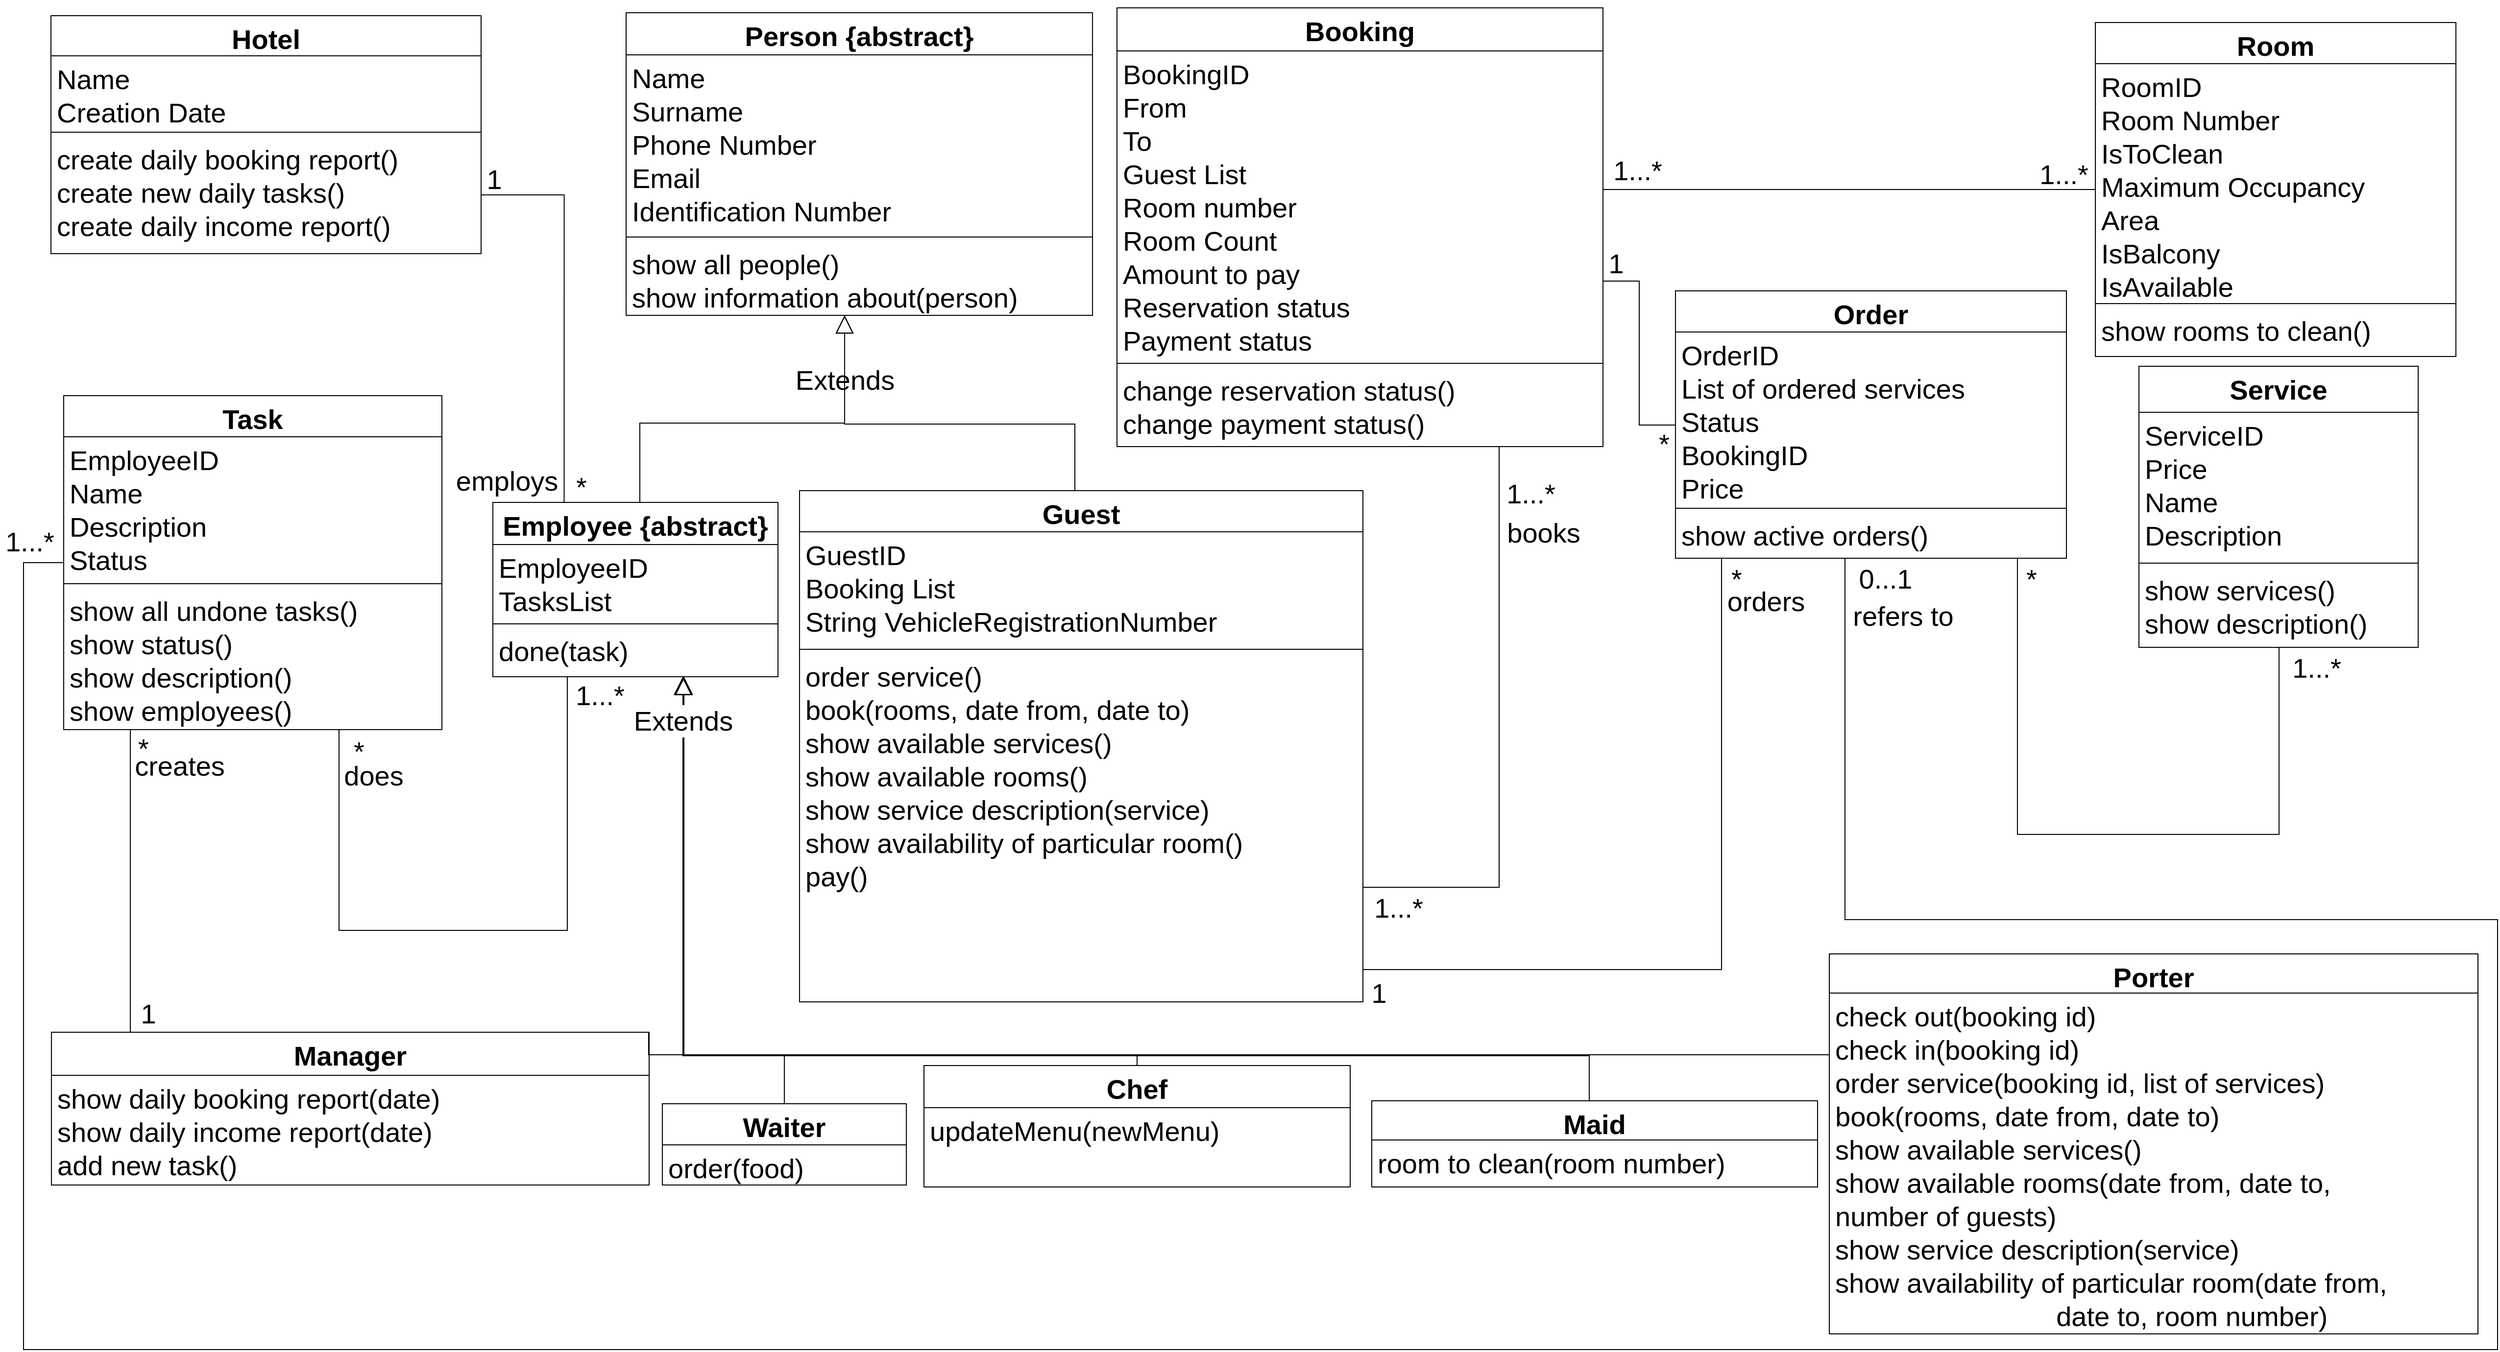 <mxfile version="16.5.2" type="github">
  <diagram name="Page-1" id="efa7a0a1-bf9b-a30e-e6df-94a7791c09e9">
    <mxGraphModel dx="4094" dy="2302" grid="0" gridSize="10" guides="1" tooltips="1" connect="1" arrows="1" fold="1" page="1" pageScale="1" pageWidth="826" pageHeight="1169" background="none" math="0" shadow="0">
      <root>
        <mxCell id="0" />
        <mxCell id="1" parent="0" />
        <mxCell id="ai49O4Mp9xUd7SfKjjoI-121" value="Chef" style="swimlane;fontStyle=1;align=center;verticalAlign=top;childLayout=stackLayout;horizontal=1;startSize=43;horizontalStack=0;resizeParent=1;resizeParentMax=0;resizeLast=0;collapsible=1;marginBottom=0;fontSize=28;" parent="1" vertex="1">
          <mxGeometry x="-176" y="64" width="435" height="124" as="geometry" />
        </mxCell>
        <mxCell id="ai49O4Mp9xUd7SfKjjoI-124" value="updateMenu(newMenu)" style="text;strokeColor=none;fillColor=none;align=left;verticalAlign=top;spacingLeft=4;spacingRight=4;overflow=hidden;rotatable=0;points=[[0,0.5],[1,0.5]];portConstraint=eastwest;fontSize=28;" parent="ai49O4Mp9xUd7SfKjjoI-121" vertex="1">
          <mxGeometry y="43" width="435" height="81" as="geometry" />
        </mxCell>
        <mxCell id="kFv9sooGO09x-evt4qj2-46" style="edgeStyle=orthogonalEdgeStyle;rounded=0;orthogonalLoop=1;jettySize=auto;html=1;fontSize=28;endArrow=none;endFill=0;" edge="1" parent="1" source="ai49O4Mp9xUd7SfKjjoI-125" target="ai49O4Mp9xUd7SfKjjoI-135">
          <mxGeometry relative="1" as="geometry">
            <mxPoint x="411" y="-295" as="targetPoint" />
            <Array as="points">
              <mxPoint x="411" y="-118" />
            </Array>
          </mxGeometry>
        </mxCell>
        <mxCell id="kFv9sooGO09x-evt4qj2-49" style="edgeStyle=orthogonalEdgeStyle;rounded=0;orthogonalLoop=1;jettySize=auto;html=1;fontSize=28;endArrow=none;endFill=0;" edge="1" parent="1" source="ai49O4Mp9xUd7SfKjjoI-125" target="ai49O4Mp9xUd7SfKjjoI-143">
          <mxGeometry relative="1" as="geometry">
            <Array as="points">
              <mxPoint x="638" y="-34" />
            </Array>
          </mxGeometry>
        </mxCell>
        <mxCell id="ai49O4Mp9xUd7SfKjjoI-125" value="Guest&#xa;" style="swimlane;fontStyle=1;align=center;verticalAlign=top;childLayout=stackLayout;horizontal=1;startSize=42;horizontalStack=0;resizeParent=1;resizeParentMax=0;resizeLast=0;collapsible=1;marginBottom=0;fontSize=28;" parent="1" vertex="1">
          <mxGeometry x="-303" y="-523" width="575" height="522" as="geometry" />
        </mxCell>
        <mxCell id="ai49O4Mp9xUd7SfKjjoI-126" value="GuestID&#xa;Booking List&#xa;String VehicleRegistrationNumber&#xa;" style="text;strokeColor=none;fillColor=none;align=left;verticalAlign=top;spacingLeft=4;spacingRight=4;overflow=hidden;rotatable=0;points=[[0,0.5],[1,0.5]];portConstraint=eastwest;fontSize=28;" parent="ai49O4Mp9xUd7SfKjjoI-125" vertex="1">
          <mxGeometry y="42" width="575" height="116" as="geometry" />
        </mxCell>
        <mxCell id="ai49O4Mp9xUd7SfKjjoI-127" value="" style="line;strokeWidth=1;fillColor=none;align=left;verticalAlign=middle;spacingTop=-1;spacingLeft=3;spacingRight=3;rotatable=0;labelPosition=right;points=[];portConstraint=eastwest;fontSize=28;" parent="ai49O4Mp9xUd7SfKjjoI-125" vertex="1">
          <mxGeometry y="158" width="575" height="8" as="geometry" />
        </mxCell>
        <mxCell id="ai49O4Mp9xUd7SfKjjoI-128" value="order service()&#xa;book(rooms, date from, date to)&#xa;show available services()&#xa;show available rooms()&#xa;show service description(service)&#xa;show availability of particular room()&#xa;pay()&#xa;&#xa;&#xa;&#xa;&#xa;" style="text;strokeColor=none;fillColor=none;align=left;verticalAlign=top;spacingLeft=4;spacingRight=4;overflow=hidden;rotatable=0;points=[[0,0.5],[1,0.5]];portConstraint=eastwest;fontSize=28;" parent="ai49O4Mp9xUd7SfKjjoI-125" vertex="1">
          <mxGeometry y="166" width="575" height="356" as="geometry" />
        </mxCell>
        <mxCell id="fnJD8WSs7R0ynfYZ3BSN-35" style="edgeStyle=orthogonalEdgeStyle;rounded=0;orthogonalLoop=1;jettySize=auto;html=1;endArrow=none;endFill=0;fontSize=28;" parent="1" source="ai49O4Mp9xUd7SfKjjoI-130" target="ai49O4Mp9xUd7SfKjjoI-135" edge="1">
          <mxGeometry relative="1" as="geometry">
            <Array as="points">
              <mxPoint x="657" y="-830" />
              <mxPoint x="657" y="-830" />
            </Array>
            <mxPoint x="792" y="-875" as="targetPoint" />
          </mxGeometry>
        </mxCell>
        <mxCell id="ai49O4Mp9xUd7SfKjjoI-130" value="Room&#xa;" style="swimlane;fontStyle=1;align=center;verticalAlign=top;childLayout=stackLayout;horizontal=1;startSize=42;horizontalStack=0;resizeParent=1;resizeParentMax=0;resizeLast=0;collapsible=1;marginBottom=0;fontSize=28;" parent="1" vertex="1">
          <mxGeometry x="1019.5" y="-1001" width="368" height="341" as="geometry" />
        </mxCell>
        <mxCell id="ai49O4Mp9xUd7SfKjjoI-131" value="RoomID&#xa;Room Number&#xa;IsToClean&#xa;Maximum Occupancy&#xa;Area&#xa;IsBalcony&#xa;IsAvailable" style="text;strokeColor=none;fillColor=none;align=left;verticalAlign=top;spacingLeft=4;spacingRight=4;overflow=hidden;rotatable=0;points=[[0,0.5],[1,0.5]];portConstraint=eastwest;fontSize=28;" parent="ai49O4Mp9xUd7SfKjjoI-130" vertex="1">
          <mxGeometry y="42" width="368" height="241" as="geometry" />
        </mxCell>
        <mxCell id="ai49O4Mp9xUd7SfKjjoI-132" value="" style="line;strokeWidth=1;fillColor=none;align=left;verticalAlign=middle;spacingTop=-1;spacingLeft=3;spacingRight=3;rotatable=0;labelPosition=right;points=[];portConstraint=eastwest;fontSize=28;" parent="ai49O4Mp9xUd7SfKjjoI-130" vertex="1">
          <mxGeometry y="283" width="368" height="8" as="geometry" />
        </mxCell>
        <mxCell id="ai49O4Mp9xUd7SfKjjoI-133" value="show rooms to clean()" style="text;strokeColor=none;fillColor=none;align=left;verticalAlign=top;spacingLeft=4;spacingRight=4;overflow=hidden;rotatable=0;points=[[0,0.5],[1,0.5]];portConstraint=eastwest;fontSize=28;" parent="ai49O4Mp9xUd7SfKjjoI-130" vertex="1">
          <mxGeometry y="291" width="368" height="50" as="geometry" />
        </mxCell>
        <mxCell id="kFv9sooGO09x-evt4qj2-64" style="edgeStyle=orthogonalEdgeStyle;rounded=0;orthogonalLoop=1;jettySize=auto;html=1;fontSize=28;endArrow=none;endFill=0;" edge="1" parent="1" source="ai49O4Mp9xUd7SfKjjoI-135" target="ai49O4Mp9xUd7SfKjjoI-143">
          <mxGeometry relative="1" as="geometry">
            <Array as="points">
              <mxPoint x="554" y="-737" />
              <mxPoint x="554" y="-590" />
            </Array>
          </mxGeometry>
        </mxCell>
        <mxCell id="ai49O4Mp9xUd7SfKjjoI-135" value="Booking&#xa;" style="swimlane;fontStyle=1;align=center;verticalAlign=top;childLayout=stackLayout;horizontal=1;startSize=44;horizontalStack=0;resizeParent=1;resizeParentMax=0;resizeLast=0;collapsible=1;marginBottom=0;fontSize=28;" parent="1" vertex="1">
          <mxGeometry x="21" y="-1016" width="496" height="448" as="geometry" />
        </mxCell>
        <mxCell id="ai49O4Mp9xUd7SfKjjoI-136" value="BookingID&#xa;From&#xa;To&#xa;Guest List&#xa;Room number&#xa;Room Count&#xa;Amount to pay&#xa;Reservation status&#xa;Payment status" style="text;strokeColor=none;fillColor=none;align=left;verticalAlign=top;spacingLeft=4;spacingRight=4;overflow=hidden;rotatable=0;points=[[0,0.5],[1,0.5]];portConstraint=eastwest;fontSize=28;" parent="ai49O4Mp9xUd7SfKjjoI-135" vertex="1">
          <mxGeometry y="44" width="496" height="315" as="geometry" />
        </mxCell>
        <mxCell id="ai49O4Mp9xUd7SfKjjoI-137" value="" style="line;strokeWidth=1;fillColor=none;align=left;verticalAlign=middle;spacingTop=-1;spacingLeft=3;spacingRight=3;rotatable=0;labelPosition=right;points=[];portConstraint=eastwest;fontSize=28;" parent="ai49O4Mp9xUd7SfKjjoI-135" vertex="1">
          <mxGeometry y="359" width="496" height="8" as="geometry" />
        </mxCell>
        <mxCell id="ai49O4Mp9xUd7SfKjjoI-138" value="change reservation status()&#xa;change payment status()&#xa;&#xa;" style="text;strokeColor=none;fillColor=none;align=left;verticalAlign=top;spacingLeft=4;spacingRight=4;overflow=hidden;rotatable=0;points=[[0,0.5],[1,0.5]];portConstraint=eastwest;fontSize=28;" parent="ai49O4Mp9xUd7SfKjjoI-135" vertex="1">
          <mxGeometry y="367" width="496" height="81" as="geometry" />
        </mxCell>
        <mxCell id="ai49O4Mp9xUd7SfKjjoI-139" value="Service&#xa;" style="swimlane;fontStyle=1;align=center;verticalAlign=top;childLayout=stackLayout;horizontal=1;startSize=47;horizontalStack=0;resizeParent=1;resizeParentMax=0;resizeLast=0;collapsible=1;marginBottom=0;fontSize=28;" parent="1" vertex="1">
          <mxGeometry x="1064" y="-650" width="285" height="287" as="geometry" />
        </mxCell>
        <mxCell id="ai49O4Mp9xUd7SfKjjoI-140" value="ServiceID&#xa;Price&#xa;Name&#xa;Description&#xa;&#xa;&#xa;&#xa;" style="text;strokeColor=none;fillColor=none;align=left;verticalAlign=top;spacingLeft=4;spacingRight=4;overflow=hidden;rotatable=0;points=[[0,0.5],[1,0.5]];portConstraint=eastwest;fontSize=28;" parent="ai49O4Mp9xUd7SfKjjoI-139" vertex="1">
          <mxGeometry y="47" width="285" height="150" as="geometry" />
        </mxCell>
        <mxCell id="ai49O4Mp9xUd7SfKjjoI-141" value="" style="line;strokeWidth=1;fillColor=none;align=left;verticalAlign=middle;spacingTop=-1;spacingLeft=3;spacingRight=3;rotatable=0;labelPosition=right;points=[];portConstraint=eastwest;fontSize=28;" parent="ai49O4Mp9xUd7SfKjjoI-139" vertex="1">
          <mxGeometry y="197" width="285" height="8" as="geometry" />
        </mxCell>
        <mxCell id="ai49O4Mp9xUd7SfKjjoI-142" value="show services()&#xa;show description()&#xa;" style="text;strokeColor=none;fillColor=none;align=left;verticalAlign=top;spacingLeft=4;spacingRight=4;overflow=hidden;rotatable=0;points=[[0,0.5],[1,0.5]];portConstraint=eastwest;fontStyle=0;fontSize=28;" parent="ai49O4Mp9xUd7SfKjjoI-139" vertex="1">
          <mxGeometry y="205" width="285" height="82" as="geometry" />
        </mxCell>
        <mxCell id="kFv9sooGO09x-evt4qj2-54" style="edgeStyle=orthogonalEdgeStyle;rounded=0;orthogonalLoop=1;jettySize=auto;html=1;fontSize=28;endArrow=none;endFill=0;" edge="1" parent="1" source="ai49O4Mp9xUd7SfKjjoI-143" target="ai49O4Mp9xUd7SfKjjoI-139">
          <mxGeometry relative="1" as="geometry">
            <mxPoint x="1093" y="-172" as="targetPoint" />
            <Array as="points">
              <mxPoint x="940" y="-172" />
              <mxPoint x="1207" y="-172" />
            </Array>
          </mxGeometry>
        </mxCell>
        <mxCell id="ai49O4Mp9xUd7SfKjjoI-143" value="Order" style="swimlane;fontStyle=1;align=center;verticalAlign=top;childLayout=stackLayout;horizontal=1;startSize=42;horizontalStack=0;resizeParent=1;resizeParentMax=0;resizeLast=0;collapsible=1;marginBottom=0;fontSize=28;" parent="1" vertex="1">
          <mxGeometry x="591" y="-727" width="399" height="273" as="geometry" />
        </mxCell>
        <mxCell id="ai49O4Mp9xUd7SfKjjoI-144" value="OrderID&#xa;List of ordered services&#xa;Status&#xa;BookingID&#xa;Price&#xa;&#xa;&#xa;" style="text;strokeColor=none;fillColor=none;align=left;verticalAlign=top;spacingLeft=4;spacingRight=4;overflow=hidden;rotatable=0;points=[[0,0.5],[1,0.5]];portConstraint=eastwest;fontSize=28;" parent="ai49O4Mp9xUd7SfKjjoI-143" vertex="1">
          <mxGeometry y="42" width="399" height="176" as="geometry" />
        </mxCell>
        <mxCell id="ai49O4Mp9xUd7SfKjjoI-145" value="" style="line;strokeWidth=1;fillColor=none;align=left;verticalAlign=middle;spacingTop=-1;spacingLeft=3;spacingRight=3;rotatable=0;labelPosition=right;points=[];portConstraint=eastwest;fontSize=28;" parent="ai49O4Mp9xUd7SfKjjoI-143" vertex="1">
          <mxGeometry y="218" width="399" height="8" as="geometry" />
        </mxCell>
        <mxCell id="ai49O4Mp9xUd7SfKjjoI-146" value="show active orders()" style="text;strokeColor=none;fillColor=none;align=left;verticalAlign=top;spacingLeft=4;spacingRight=4;overflow=hidden;rotatable=0;points=[[0,0.5],[1,0.5]];portConstraint=eastwest;fontSize=28;" parent="ai49O4Mp9xUd7SfKjjoI-143" vertex="1">
          <mxGeometry y="226" width="399" height="47" as="geometry" />
        </mxCell>
        <mxCell id="ai49O4Mp9xUd7SfKjjoI-163" value="Employee {abstract}" style="swimlane;fontStyle=1;align=center;verticalAlign=top;childLayout=stackLayout;horizontal=1;startSize=43;horizontalStack=0;resizeParent=1;resizeParentMax=0;resizeLast=0;collapsible=1;marginBottom=0;fontSize=28;" parent="1" vertex="1">
          <mxGeometry x="-616" y="-511" width="291" height="178" as="geometry" />
        </mxCell>
        <mxCell id="ai49O4Mp9xUd7SfKjjoI-164" value="EmployeeID&#xa;TasksList&#xa;" style="text;strokeColor=none;fillColor=none;align=left;verticalAlign=top;spacingLeft=4;spacingRight=4;overflow=hidden;rotatable=0;points=[[0,0.5],[1,0.5]];portConstraint=eastwest;fontSize=28;" parent="ai49O4Mp9xUd7SfKjjoI-163" vertex="1">
          <mxGeometry y="43" width="291" height="77" as="geometry" />
        </mxCell>
        <mxCell id="ai49O4Mp9xUd7SfKjjoI-165" value="" style="line;strokeWidth=1;fillColor=none;align=left;verticalAlign=middle;spacingTop=-1;spacingLeft=3;spacingRight=3;rotatable=0;labelPosition=right;points=[];portConstraint=eastwest;fontSize=28;" parent="ai49O4Mp9xUd7SfKjjoI-163" vertex="1">
          <mxGeometry y="120" width="291" height="8" as="geometry" />
        </mxCell>
        <mxCell id="ai49O4Mp9xUd7SfKjjoI-166" value="done(task)" style="text;strokeColor=none;fillColor=none;align=left;verticalAlign=top;spacingLeft=4;spacingRight=4;overflow=hidden;rotatable=0;points=[[0,0.5],[1,0.5]];portConstraint=eastwest;fontSize=28;" parent="ai49O4Mp9xUd7SfKjjoI-163" vertex="1">
          <mxGeometry y="128" width="291" height="50" as="geometry" />
        </mxCell>
        <mxCell id="ai49O4Mp9xUd7SfKjjoI-167" value="Porter&#xa;" style="swimlane;fontStyle=1;align=center;verticalAlign=top;childLayout=stackLayout;horizontal=1;startSize=40;horizontalStack=0;resizeParent=1;resizeParentMax=0;resizeLast=0;collapsible=1;marginBottom=0;fontSize=28;" parent="1" vertex="1">
          <mxGeometry x="748" y="-50" width="662" height="388" as="geometry" />
        </mxCell>
        <mxCell id="ai49O4Mp9xUd7SfKjjoI-170" value="check out(booking id)&#xa;check in(booking id)&#xa;order service(booking id, list of services)&#xa;book(rooms, date from, date to)&#xa;show available services()&#xa;show available rooms(date from, date to, &#xa;number of guests)&#xa;show service description(service)&#xa;show availability of particular room(date from,&#xa;                             date to, room number)&#xa;&#xa;" style="text;strokeColor=none;fillColor=none;align=left;verticalAlign=top;spacingLeft=4;spacingRight=4;overflow=hidden;rotatable=0;points=[[0,0.5],[1,0.5]];portConstraint=eastwest;fontSize=28;" parent="ai49O4Mp9xUd7SfKjjoI-167" vertex="1">
          <mxGeometry y="40" width="662" height="348" as="geometry" />
        </mxCell>
        <mxCell id="kFv9sooGO09x-evt4qj2-14" style="edgeStyle=orthogonalEdgeStyle;rounded=0;orthogonalLoop=1;jettySize=auto;html=1;fontSize=28;endArrow=none;endFill=0;" edge="1" parent="1" source="ai49O4Mp9xUd7SfKjjoI-171" target="ai49O4Mp9xUd7SfKjjoI-183">
          <mxGeometry relative="1" as="geometry">
            <Array as="points">
              <mxPoint x="-986" y="-61" />
              <mxPoint x="-986" y="-61" />
            </Array>
          </mxGeometry>
        </mxCell>
        <mxCell id="ai49O4Mp9xUd7SfKjjoI-171" value="Manager" style="swimlane;fontStyle=1;align=center;verticalAlign=top;childLayout=stackLayout;horizontal=1;startSize=44;horizontalStack=0;resizeParent=1;resizeParentMax=0;resizeLast=0;collapsible=1;marginBottom=0;fontSize=28;" parent="1" vertex="1">
          <mxGeometry x="-1066.5" y="30" width="610" height="156" as="geometry" />
        </mxCell>
        <mxCell id="ai49O4Mp9xUd7SfKjjoI-174" value="show daily booking report(date)&#xa;show daily income report(date)&#xa;add new task()&#xa;" style="text;strokeColor=none;fillColor=none;align=left;verticalAlign=top;spacingLeft=4;spacingRight=4;overflow=hidden;rotatable=0;points=[[0,0.5],[1,0.5]];portConstraint=eastwest;fontSize=28;" parent="ai49O4Mp9xUd7SfKjjoI-171" vertex="1">
          <mxGeometry y="44" width="610" height="112" as="geometry" />
        </mxCell>
        <mxCell id="ai49O4Mp9xUd7SfKjjoI-175" value="Waiter" style="swimlane;fontStyle=1;align=center;verticalAlign=top;childLayout=stackLayout;horizontal=1;startSize=42;horizontalStack=0;resizeParent=1;resizeParentMax=0;resizeLast=0;collapsible=1;marginBottom=0;fontSize=28;" parent="1" vertex="1">
          <mxGeometry x="-443" y="103" width="249" height="83" as="geometry" />
        </mxCell>
        <mxCell id="ai49O4Mp9xUd7SfKjjoI-178" value="order(food)" style="text;strokeColor=none;fillColor=none;align=left;verticalAlign=top;spacingLeft=4;spacingRight=4;overflow=hidden;rotatable=0;points=[[0,0.5],[1,0.5]];portConstraint=eastwest;fontSize=28;" parent="ai49O4Mp9xUd7SfKjjoI-175" vertex="1">
          <mxGeometry y="42" width="249" height="41" as="geometry" />
        </mxCell>
        <mxCell id="ai49O4Mp9xUd7SfKjjoI-179" value="Maid&#xa;" style="swimlane;fontStyle=1;align=center;verticalAlign=top;childLayout=stackLayout;horizontal=1;startSize=40;horizontalStack=0;resizeParent=1;resizeParentMax=0;resizeLast=0;collapsible=1;marginBottom=0;fontSize=28;" parent="1" vertex="1">
          <mxGeometry x="281" y="100" width="455" height="88" as="geometry" />
        </mxCell>
        <mxCell id="ai49O4Mp9xUd7SfKjjoI-182" value="room to clean(room number)" style="text;strokeColor=none;fillColor=none;align=left;verticalAlign=top;spacingLeft=4;spacingRight=4;overflow=hidden;rotatable=0;points=[[0,0.5],[1,0.5]];portConstraint=eastwest;fontSize=28;" parent="ai49O4Mp9xUd7SfKjjoI-179" vertex="1">
          <mxGeometry y="40" width="455" height="48" as="geometry" />
        </mxCell>
        <mxCell id="kFv9sooGO09x-evt4qj2-10" style="edgeStyle=orthogonalEdgeStyle;rounded=0;orthogonalLoop=1;jettySize=auto;html=1;fontSize=28;endArrow=none;endFill=0;" edge="1" parent="1" source="ai49O4Mp9xUd7SfKjjoI-183" target="ai49O4Mp9xUd7SfKjjoI-143">
          <mxGeometry relative="1" as="geometry">
            <Array as="points">
              <mxPoint x="-1095" y="-449" />
              <mxPoint x="-1095" y="354" />
              <mxPoint x="1430" y="354" />
              <mxPoint x="1430" y="-85" />
              <mxPoint x="764" y="-85" />
            </Array>
          </mxGeometry>
        </mxCell>
        <mxCell id="ai49O4Mp9xUd7SfKjjoI-183" value="Task" style="swimlane;fontStyle=1;align=center;verticalAlign=top;childLayout=stackLayout;horizontal=1;startSize=42;horizontalStack=0;resizeParent=1;resizeParentMax=0;resizeLast=0;collapsible=1;marginBottom=0;fontSize=28;" parent="1" vertex="1">
          <mxGeometry x="-1054" y="-620" width="386" height="341" as="geometry" />
        </mxCell>
        <mxCell id="ai49O4Mp9xUd7SfKjjoI-184" value="EmployeeID&#xa;Name&#xa;Description&#xa;Status&#xa;" style="text;strokeColor=none;fillColor=none;align=left;verticalAlign=top;spacingLeft=4;spacingRight=4;overflow=hidden;rotatable=0;points=[[0,0.5],[1,0.5]];portConstraint=eastwest;fontSize=28;" parent="ai49O4Mp9xUd7SfKjjoI-183" vertex="1">
          <mxGeometry y="42" width="386" height="146" as="geometry" />
        </mxCell>
        <mxCell id="ai49O4Mp9xUd7SfKjjoI-185" value="" style="line;strokeWidth=1;fillColor=none;align=left;verticalAlign=middle;spacingTop=-1;spacingLeft=3;spacingRight=3;rotatable=0;labelPosition=right;points=[];portConstraint=eastwest;fontSize=28;" parent="ai49O4Mp9xUd7SfKjjoI-183" vertex="1">
          <mxGeometry y="188" width="386" height="8" as="geometry" />
        </mxCell>
        <mxCell id="ai49O4Mp9xUd7SfKjjoI-186" value="show all undone tasks()&#xa;show status()&#xa;show description()&#xa;show employees()&#xa;" style="text;strokeColor=none;fillColor=none;align=left;verticalAlign=top;spacingLeft=4;spacingRight=4;overflow=hidden;rotatable=0;points=[[0,0.5],[1,0.5]];portConstraint=eastwest;fontStyle=0;fontSize=28;" parent="ai49O4Mp9xUd7SfKjjoI-183" vertex="1">
          <mxGeometry y="196" width="386" height="145" as="geometry" />
        </mxCell>
        <mxCell id="ai49O4Mp9xUd7SfKjjoI-213" style="edgeStyle=none;rounded=0;orthogonalLoop=1;jettySize=auto;html=1;exitX=0.75;exitY=0;exitDx=0;exitDy=0;endArrow=halfCircle;endFill=0;strokeColor=default;strokeWidth=1;elbow=vertical;fontSize=28;" parent="1" source="ai49O4Mp9xUd7SfKjjoI-135" target="ai49O4Mp9xUd7SfKjjoI-135" edge="1">
          <mxGeometry relative="1" as="geometry" />
        </mxCell>
        <mxCell id="3MSLv7ASAuEQ_JDPr6m0-1" value="Hotel" style="swimlane;fontStyle=1;align=center;verticalAlign=top;childLayout=stackLayout;horizontal=1;startSize=41;horizontalStack=0;resizeParent=1;resizeParentMax=0;resizeLast=0;collapsible=1;marginBottom=0;fontSize=28;" parent="1" vertex="1">
          <mxGeometry x="-1067" y="-1008" width="439" height="243" as="geometry" />
        </mxCell>
        <mxCell id="3MSLv7ASAuEQ_JDPr6m0-2" value="Name&#xa;Creation Date&#xa;" style="text;strokeColor=none;fillColor=none;align=left;verticalAlign=top;spacingLeft=4;spacingRight=4;overflow=hidden;rotatable=0;points=[[0,0.5],[1,0.5]];portConstraint=eastwest;fontSize=28;" parent="3MSLv7ASAuEQ_JDPr6m0-1" vertex="1">
          <mxGeometry y="41" width="439" height="74" as="geometry" />
        </mxCell>
        <mxCell id="3MSLv7ASAuEQ_JDPr6m0-3" value="" style="line;strokeWidth=1;fillColor=none;align=left;verticalAlign=middle;spacingTop=-1;spacingLeft=3;spacingRight=3;rotatable=0;labelPosition=right;points=[];portConstraint=eastwest;fontSize=28;" parent="3MSLv7ASAuEQ_JDPr6m0-1" vertex="1">
          <mxGeometry y="115" width="439" height="8" as="geometry" />
        </mxCell>
        <mxCell id="3MSLv7ASAuEQ_JDPr6m0-4" value="create daily booking report()&#xa;create new daily tasks()&#xa;create daily income report()&#xa;" style="text;strokeColor=none;fillColor=none;align=left;verticalAlign=top;spacingLeft=4;spacingRight=4;overflow=hidden;rotatable=0;points=[[0,0.5],[1,0.5]];portConstraint=eastwest;fontSize=28;" parent="3MSLv7ASAuEQ_JDPr6m0-1" vertex="1">
          <mxGeometry y="123" width="439" height="120" as="geometry" />
        </mxCell>
        <mxCell id="kFv9sooGO09x-evt4qj2-17" style="edgeStyle=orthogonalEdgeStyle;rounded=0;orthogonalLoop=1;jettySize=auto;html=1;fontSize=28;endArrow=none;endFill=0;" edge="1" parent="1" source="ai49O4Mp9xUd7SfKjjoI-183" target="ai49O4Mp9xUd7SfKjjoI-163">
          <mxGeometry relative="1" as="geometry">
            <mxPoint x="-596" y="-74" as="sourcePoint" />
            <Array as="points">
              <mxPoint x="-773" y="-74" />
              <mxPoint x="-540" y="-74" />
            </Array>
          </mxGeometry>
        </mxCell>
        <mxCell id="ai49O4Mp9xUd7SfKjjoI-117" value="Person {abstract}" style="swimlane;fontStyle=1;align=center;verticalAlign=top;childLayout=stackLayout;horizontal=1;startSize=43;horizontalStack=0;resizeParent=1;resizeParentMax=0;resizeLast=0;collapsible=1;marginBottom=0;fontSize=28;" parent="1" vertex="1">
          <mxGeometry x="-480" y="-1011" width="476" height="309" as="geometry" />
        </mxCell>
        <mxCell id="ai49O4Mp9xUd7SfKjjoI-118" value="Name&#xa;Surname&#xa;Phone Number&#xa;Email&#xa;Identification Number&#xa;" style="text;strokeColor=none;fillColor=none;align=left;verticalAlign=top;spacingLeft=4;spacingRight=4;overflow=hidden;rotatable=0;points=[[0,0.5],[1,0.5]];portConstraint=eastwest;fontSize=28;" parent="ai49O4Mp9xUd7SfKjjoI-117" vertex="1">
          <mxGeometry y="43" width="476" height="182" as="geometry" />
        </mxCell>
        <mxCell id="ai49O4Mp9xUd7SfKjjoI-119" value="" style="line;strokeWidth=1;fillColor=none;align=left;verticalAlign=middle;spacingTop=-1;spacingLeft=3;spacingRight=3;rotatable=0;labelPosition=right;points=[];portConstraint=eastwest;fontSize=28;" parent="ai49O4Mp9xUd7SfKjjoI-117" vertex="1">
          <mxGeometry y="225" width="476" height="8" as="geometry" />
        </mxCell>
        <mxCell id="ai49O4Mp9xUd7SfKjjoI-120" value="show all people()&#xa;show information about(person)&#xa;" style="text;strokeColor=none;fillColor=none;align=left;verticalAlign=top;spacingLeft=4;spacingRight=4;overflow=hidden;rotatable=0;points=[[0,0.5],[1,0.5]];portConstraint=eastwest;fontSize=28;" parent="ai49O4Mp9xUd7SfKjjoI-117" vertex="1">
          <mxGeometry y="233" width="476" height="76" as="geometry" />
        </mxCell>
        <mxCell id="kFv9sooGO09x-evt4qj2-4" style="edgeStyle=orthogonalEdgeStyle;rounded=0;orthogonalLoop=1;jettySize=auto;html=1;entryX=0.25;entryY=0;entryDx=0;entryDy=0;fontSize=28;endArrow=none;endFill=0;" edge="1" parent="1" source="3MSLv7ASAuEQ_JDPr6m0-4" target="ai49O4Mp9xUd7SfKjjoI-163">
          <mxGeometry relative="1" as="geometry" />
        </mxCell>
        <mxCell id="kFv9sooGO09x-evt4qj2-7" value="*" style="text;html=1;align=center;verticalAlign=middle;resizable=0;points=[];autosize=1;strokeColor=none;fillColor=none;fontSize=28;" vertex="1" parent="1">
          <mxGeometry x="-537" y="-546" width="21" height="38" as="geometry" />
        </mxCell>
        <mxCell id="kFv9sooGO09x-evt4qj2-9" value="1" style="text;html=1;align=center;verticalAlign=middle;resizable=0;points=[];autosize=1;strokeColor=none;fillColor=none;fontSize=28;" vertex="1" parent="1">
          <mxGeometry x="-628" y="-860" width="26" height="38" as="geometry" />
        </mxCell>
        <mxCell id="kFv9sooGO09x-evt4qj2-11" value="1...*" style="text;html=1;align=center;verticalAlign=middle;resizable=0;points=[];autosize=1;strokeColor=none;fillColor=none;fontSize=28;" vertex="1" parent="1">
          <mxGeometry x="-1119" y="-490" width="60" height="38" as="geometry" />
        </mxCell>
        <mxCell id="kFv9sooGO09x-evt4qj2-12" value="0...1" style="text;html=1;align=center;verticalAlign=middle;resizable=0;points=[];autosize=1;strokeColor=none;fillColor=none;fontSize=28;" vertex="1" parent="1">
          <mxGeometry x="773" y="-452" width="64" height="38" as="geometry" />
        </mxCell>
        <mxCell id="kFv9sooGO09x-evt4qj2-13" value="refers to" style="text;html=1;align=center;verticalAlign=middle;resizable=0;points=[];autosize=1;strokeColor=none;fillColor=none;fontSize=28;" vertex="1" parent="1">
          <mxGeometry x="766" y="-414" width="113" height="38" as="geometry" />
        </mxCell>
        <mxCell id="kFv9sooGO09x-evt4qj2-15" value="*" style="text;html=1;align=center;verticalAlign=middle;resizable=0;points=[];autosize=1;strokeColor=none;fillColor=none;fontSize=28;" vertex="1" parent="1">
          <mxGeometry x="-984" y="-279" width="21" height="38" as="geometry" />
        </mxCell>
        <mxCell id="kFv9sooGO09x-evt4qj2-16" value="creates" style="text;html=1;align=center;verticalAlign=middle;resizable=0;points=[];autosize=1;strokeColor=none;fillColor=none;fontSize=28;" vertex="1" parent="1">
          <mxGeometry x="-987" y="-261" width="102" height="38" as="geometry" />
        </mxCell>
        <mxCell id="kFv9sooGO09x-evt4qj2-22" value="*" style="text;html=1;align=center;verticalAlign=middle;resizable=0;points=[];autosize=1;strokeColor=none;fillColor=none;fontSize=28;" vertex="1" parent="1">
          <mxGeometry x="-764" y="-276" width="21" height="38" as="geometry" />
        </mxCell>
        <mxCell id="kFv9sooGO09x-evt4qj2-23" value="1...*" style="text;html=1;align=center;verticalAlign=middle;resizable=0;points=[];autosize=1;strokeColor=none;fillColor=none;fontSize=28;" vertex="1" parent="1">
          <mxGeometry x="-537" y="-333" width="60" height="38" as="geometry" />
        </mxCell>
        <mxCell id="kFv9sooGO09x-evt4qj2-24" value="" style="endArrow=block;endSize=16;endFill=0;html=1;rounded=0;fontSize=28;exitX=0.5;exitY=0;exitDx=0;exitDy=0;edgeStyle=orthogonalEdgeStyle;" edge="1" parent="1" source="ai49O4Mp9xUd7SfKjjoI-171" target="ai49O4Mp9xUd7SfKjjoI-163">
          <mxGeometry width="160" relative="1" as="geometry">
            <mxPoint x="-170" y="-315" as="sourcePoint" />
            <mxPoint x="-10" y="-315" as="targetPoint" />
            <Array as="points">
              <mxPoint x="-457" y="30" />
              <mxPoint x="-457" y="53" />
              <mxPoint x="-422" y="53" />
            </Array>
          </mxGeometry>
        </mxCell>
        <mxCell id="kFv9sooGO09x-evt4qj2-25" value="" style="endArrow=block;endSize=16;endFill=0;html=1;rounded=0;fontSize=28;exitX=0.5;exitY=0;exitDx=0;exitDy=0;edgeStyle=orthogonalEdgeStyle;" edge="1" parent="1" source="ai49O4Mp9xUd7SfKjjoI-175" target="ai49O4Mp9xUd7SfKjjoI-163">
          <mxGeometry width="160" relative="1" as="geometry">
            <mxPoint x="-757" y="10" as="sourcePoint" />
            <mxPoint x="-516.735" y="-345" as="targetPoint" />
            <Array as="points">
              <mxPoint x="-318" y="53" />
              <mxPoint x="-421" y="53" />
            </Array>
          </mxGeometry>
        </mxCell>
        <mxCell id="kFv9sooGO09x-evt4qj2-26" value="" style="endArrow=block;endSize=16;endFill=0;html=1;rounded=0;fontSize=28;exitX=0.5;exitY=0;exitDx=0;exitDy=0;edgeStyle=orthogonalEdgeStyle;" edge="1" parent="1" source="ai49O4Mp9xUd7SfKjjoI-121" target="ai49O4Mp9xUd7SfKjjoI-163">
          <mxGeometry width="160" relative="1" as="geometry">
            <mxPoint x="-747" y="20" as="sourcePoint" />
            <mxPoint x="-506.735" y="-335" as="targetPoint" />
            <Array as="points">
              <mxPoint x="42" y="54" />
              <mxPoint x="-422" y="54" />
            </Array>
          </mxGeometry>
        </mxCell>
        <mxCell id="kFv9sooGO09x-evt4qj2-27" value="" style="endArrow=block;endSize=16;endFill=0;html=1;rounded=0;fontSize=28;edgeStyle=orthogonalEdgeStyle;" edge="1" parent="1" source="ai49O4Mp9xUd7SfKjjoI-179" target="ai49O4Mp9xUd7SfKjjoI-163">
          <mxGeometry width="160" relative="1" as="geometry">
            <mxPoint x="-737" y="30" as="sourcePoint" />
            <mxPoint x="-496.735" y="-325" as="targetPoint" />
            <Array as="points">
              <mxPoint x="503" y="54" />
              <mxPoint x="-421" y="54" />
            </Array>
          </mxGeometry>
        </mxCell>
        <mxCell id="kFv9sooGO09x-evt4qj2-28" value="Extends" style="endArrow=block;endSize=16;endFill=0;html=1;rounded=0;fontSize=28;edgeStyle=orthogonalEdgeStyle;" edge="1" parent="1" source="ai49O4Mp9xUd7SfKjjoI-167" target="ai49O4Mp9xUd7SfKjjoI-163">
          <mxGeometry x="0.943" width="160" relative="1" as="geometry">
            <mxPoint x="-727" y="40" as="sourcePoint" />
            <mxPoint x="-486.735" y="-315" as="targetPoint" />
            <Array as="points">
              <mxPoint x="-422" y="53" />
            </Array>
            <mxPoint as="offset" />
          </mxGeometry>
        </mxCell>
        <mxCell id="kFv9sooGO09x-evt4qj2-30" value="employs" style="text;html=1;align=center;verticalAlign=middle;resizable=0;points=[];autosize=1;strokeColor=none;fillColor=none;fontSize=28;" vertex="1" parent="1">
          <mxGeometry x="-659" y="-552" width="114" height="38" as="geometry" />
        </mxCell>
        <mxCell id="kFv9sooGO09x-evt4qj2-31" value="Extends" style="endArrow=block;endSize=16;endFill=0;html=1;rounded=0;fontSize=28;edgeStyle=orthogonalEdgeStyle;" edge="1" parent="1" source="ai49O4Mp9xUd7SfKjjoI-125" target="ai49O4Mp9xUd7SfKjjoI-117">
          <mxGeometry x="0.683" width="160" relative="1" as="geometry">
            <mxPoint x="-22" y="-585" as="sourcePoint" />
            <mxPoint x="-456" y="-345" as="targetPoint" />
            <Array as="points">
              <mxPoint x="-22" y="-591" />
              <mxPoint x="-257" y="-591" />
            </Array>
            <mxPoint as="offset" />
          </mxGeometry>
        </mxCell>
        <mxCell id="kFv9sooGO09x-evt4qj2-32" value="" style="endArrow=block;endSize=16;endFill=0;html=1;rounded=0;fontSize=28;edgeStyle=orthogonalEdgeStyle;" edge="1" parent="1" source="ai49O4Mp9xUd7SfKjjoI-163" target="ai49O4Mp9xUd7SfKjjoI-117">
          <mxGeometry x="0.738" y="6" width="160" relative="1" as="geometry">
            <mxPoint x="-12" y="-523" as="sourcePoint" />
            <mxPoint x="-228" y="-620" as="targetPoint" />
            <Array as="points">
              <mxPoint x="-466" y="-592" />
              <mxPoint x="-257" y="-592" />
            </Array>
            <mxPoint as="offset" />
          </mxGeometry>
        </mxCell>
        <mxCell id="kFv9sooGO09x-evt4qj2-40" value="1...*" style="text;html=1;align=center;verticalAlign=middle;resizable=0;points=[];autosize=1;strokeColor=none;fillColor=none;fontSize=28;" vertex="1" parent="1">
          <mxGeometry x="522" y="-869" width="60" height="38" as="geometry" />
        </mxCell>
        <mxCell id="kFv9sooGO09x-evt4qj2-41" value="1...*" style="text;html=1;align=center;verticalAlign=middle;resizable=0;points=[];autosize=1;strokeColor=none;fillColor=none;fontSize=28;" vertex="1" parent="1">
          <mxGeometry x="957" y="-865" width="60" height="38" as="geometry" />
        </mxCell>
        <mxCell id="kFv9sooGO09x-evt4qj2-44" value="1...*" style="text;html=1;align=center;verticalAlign=middle;resizable=0;points=[];autosize=1;strokeColor=none;fillColor=none;fontSize=28;" vertex="1" parent="1">
          <mxGeometry x="413" y="-539" width="60" height="38" as="geometry" />
        </mxCell>
        <mxCell id="kFv9sooGO09x-evt4qj2-47" value="1...*" style="text;html=1;align=center;verticalAlign=middle;resizable=0;points=[];autosize=1;strokeColor=none;fillColor=none;fontSize=28;" vertex="1" parent="1">
          <mxGeometry x="278" y="-116" width="60" height="38" as="geometry" />
        </mxCell>
        <mxCell id="kFv9sooGO09x-evt4qj2-51" value="1" style="text;html=1;align=center;verticalAlign=middle;resizable=0;points=[];autosize=1;strokeColor=none;fillColor=none;fontSize=28;" vertex="1" parent="1">
          <mxGeometry x="275" y="-29" width="26" height="38" as="geometry" />
        </mxCell>
        <mxCell id="kFv9sooGO09x-evt4qj2-52" value="*" style="text;html=1;align=center;verticalAlign=middle;resizable=0;points=[];autosize=1;strokeColor=none;fillColor=none;fontSize=28;" vertex="1" parent="1">
          <mxGeometry x="642" y="-452" width="21" height="38" as="geometry" />
        </mxCell>
        <mxCell id="kFv9sooGO09x-evt4qj2-53" value="orders" style="text;html=1;align=center;verticalAlign=middle;resizable=0;points=[];autosize=1;strokeColor=none;fillColor=none;fontSize=28;" vertex="1" parent="1">
          <mxGeometry x="638" y="-429" width="89" height="38" as="geometry" />
        </mxCell>
        <mxCell id="kFv9sooGO09x-evt4qj2-56" value="1...*" style="text;html=1;align=center;verticalAlign=middle;resizable=0;points=[];autosize=1;strokeColor=none;fillColor=none;fontSize=28;" vertex="1" parent="1">
          <mxGeometry x="1215" y="-361" width="60" height="38" as="geometry" />
        </mxCell>
        <mxCell id="kFv9sooGO09x-evt4qj2-57" value="*" style="text;html=1;align=center;verticalAlign=middle;resizable=0;points=[];autosize=1;strokeColor=none;fillColor=none;fontSize=28;" vertex="1" parent="1">
          <mxGeometry x="943" y="-452" width="21" height="38" as="geometry" />
        </mxCell>
        <mxCell id="kFv9sooGO09x-evt4qj2-65" value="1" style="text;html=1;align=center;verticalAlign=middle;resizable=0;points=[];autosize=1;strokeColor=none;fillColor=none;fontSize=28;" vertex="1" parent="1">
          <mxGeometry x="517" y="-774" width="26" height="38" as="geometry" />
        </mxCell>
        <mxCell id="kFv9sooGO09x-evt4qj2-66" value="*" style="text;html=1;align=center;verticalAlign=middle;resizable=0;points=[];autosize=1;strokeColor=none;fillColor=none;fontSize=28;" vertex="1" parent="1">
          <mxGeometry x="568" y="-590" width="21" height="38" as="geometry" />
        </mxCell>
        <mxCell id="kFv9sooGO09x-evt4qj2-67" value="1" style="text;html=1;align=center;verticalAlign=middle;resizable=0;points=[];autosize=1;strokeColor=none;fillColor=none;fontSize=28;" vertex="1" parent="1">
          <mxGeometry x="-981" y="-8" width="26" height="38" as="geometry" />
        </mxCell>
        <mxCell id="kFv9sooGO09x-evt4qj2-69" value="does" style="text;html=1;align=center;verticalAlign=middle;resizable=0;points=[];autosize=1;strokeColor=none;fillColor=none;fontSize=28;" vertex="1" parent="1">
          <mxGeometry x="-774" y="-251" width="71" height="38" as="geometry" />
        </mxCell>
        <mxCell id="kFv9sooGO09x-evt4qj2-70" value="books" style="text;html=1;align=center;verticalAlign=middle;resizable=0;points=[];autosize=1;strokeColor=none;fillColor=none;fontSize=28;" vertex="1" parent="1">
          <mxGeometry x="413" y="-499" width="85" height="38" as="geometry" />
        </mxCell>
      </root>
    </mxGraphModel>
  </diagram>
</mxfile>
